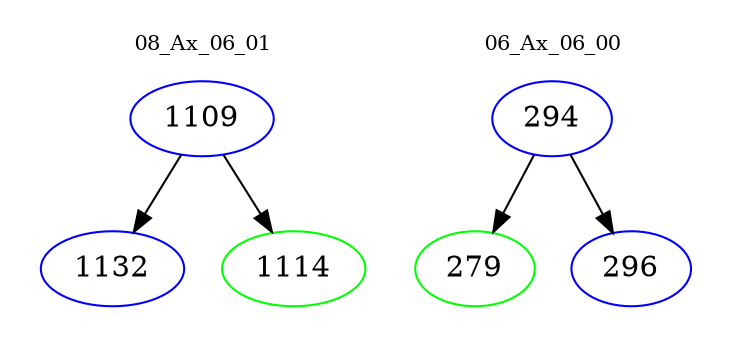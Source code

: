 digraph{
subgraph cluster_0 {
color = white
label = "08_Ax_06_01";
fontsize=10;
T0_1109 [label="1109", color="blue"]
T0_1109 -> T0_1132 [color="black"]
T0_1132 [label="1132", color="blue"]
T0_1109 -> T0_1114 [color="black"]
T0_1114 [label="1114", color="green"]
}
subgraph cluster_1 {
color = white
label = "06_Ax_06_00";
fontsize=10;
T1_294 [label="294", color="blue"]
T1_294 -> T1_279 [color="black"]
T1_279 [label="279", color="green"]
T1_294 -> T1_296 [color="black"]
T1_296 [label="296", color="blue"]
}
}
